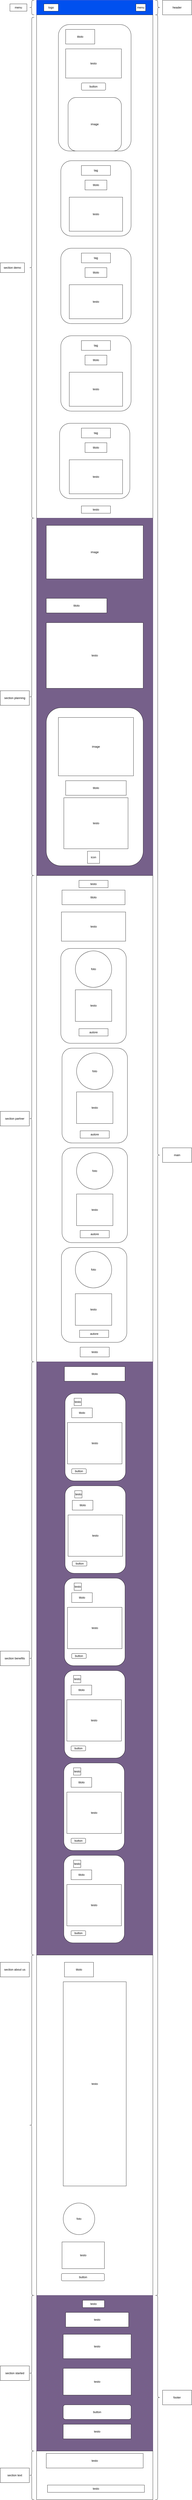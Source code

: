 <mxfile version="16.6.1" type="device"><diagram id="JHOwJ7dyDT3-oNKUtU-F" name="Page-1"><mxGraphModel dx="1662" dy="762" grid="1" gridSize="10" guides="1" tooltips="1" connect="1" arrows="1" fold="1" page="1" pageScale="1" pageWidth="827" pageHeight="1169" math="0" shadow="0"><root><mxCell id="0"/><mxCell id="1" parent="0"/><mxCell id="su-sxDoupXEkC0bAcrIp-1" value="" style="rounded=0;whiteSpace=wrap;html=1;fillColor=#0050ef;fontColor=#ffffff;strokeColor=#001DBC;" vertex="1" parent="1"><mxGeometry x="160" y="40" width="480" height="60" as="geometry"/></mxCell><mxCell id="su-sxDoupXEkC0bAcrIp-2" value="logo" style="rounded=0;whiteSpace=wrap;html=1;" vertex="1" parent="1"><mxGeometry x="190" y="55" width="60" height="30" as="geometry"/></mxCell><mxCell id="su-sxDoupXEkC0bAcrIp-3" value="menu" style="rounded=0;whiteSpace=wrap;html=1;" vertex="1" parent="1"><mxGeometry x="570" y="55" width="40" height="30" as="geometry"/></mxCell><mxCell id="su-sxDoupXEkC0bAcrIp-6" value="" style="shape=curlyBracket;whiteSpace=wrap;html=1;rounded=1;" vertex="1" parent="1"><mxGeometry x="130" y="40" width="20" height="60" as="geometry"/></mxCell><mxCell id="su-sxDoupXEkC0bAcrIp-8" value="menu" style="rounded=0;whiteSpace=wrap;html=1;" vertex="1" parent="1"><mxGeometry x="50" y="55" width="70" height="30" as="geometry"/></mxCell><mxCell id="su-sxDoupXEkC0bAcrIp-10" value="" style="rounded=0;whiteSpace=wrap;html=1;" vertex="1" parent="1"><mxGeometry x="160" y="100" width="480" height="2070" as="geometry"/></mxCell><mxCell id="su-sxDoupXEkC0bAcrIp-11" value="" style="rounded=1;whiteSpace=wrap;html=1;" vertex="1" parent="1"><mxGeometry x="250" y="140" width="300" height="520" as="geometry"/></mxCell><mxCell id="su-sxDoupXEkC0bAcrIp-12" value="titolo&lt;br&gt;" style="rounded=0;whiteSpace=wrap;html=1;" vertex="1" parent="1"><mxGeometry x="280" y="160" width="120" height="60" as="geometry"/></mxCell><mxCell id="su-sxDoupXEkC0bAcrIp-13" value="testo" style="rounded=0;whiteSpace=wrap;html=1;" vertex="1" parent="1"><mxGeometry x="280" y="240" width="230" height="120" as="geometry"/></mxCell><mxCell id="su-sxDoupXEkC0bAcrIp-14" value="button" style="rounded=1;whiteSpace=wrap;html=1;" vertex="1" parent="1"><mxGeometry x="345" y="380" width="100" height="30" as="geometry"/></mxCell><mxCell id="su-sxDoupXEkC0bAcrIp-15" value="image" style="rounded=1;whiteSpace=wrap;html=1;" vertex="1" parent="1"><mxGeometry x="290" y="440" width="220" height="220" as="geometry"/></mxCell><mxCell id="su-sxDoupXEkC0bAcrIp-16" value="" style="shape=curlyBracket;whiteSpace=wrap;html=1;rounded=1;" vertex="1" parent="1"><mxGeometry x="130" y="110" width="20" height="2060" as="geometry"/></mxCell><mxCell id="su-sxDoupXEkC0bAcrIp-17" value="section demo" style="rounded=0;whiteSpace=wrap;html=1;" vertex="1" parent="1"><mxGeometry x="10" y="1120" width="100" height="40" as="geometry"/></mxCell><mxCell id="su-sxDoupXEkC0bAcrIp-18" value="" style="rounded=1;whiteSpace=wrap;html=1;" vertex="1" parent="1"><mxGeometry x="260" y="700" width="290" height="310" as="geometry"/></mxCell><mxCell id="su-sxDoupXEkC0bAcrIp-19" value="" style="rounded=1;whiteSpace=wrap;html=1;" vertex="1" parent="1"><mxGeometry x="260" y="1060" width="290" height="310" as="geometry"/></mxCell><mxCell id="su-sxDoupXEkC0bAcrIp-20" value="" style="rounded=1;whiteSpace=wrap;html=1;" vertex="1" parent="1"><mxGeometry x="260" y="1420" width="290" height="310" as="geometry"/></mxCell><mxCell id="su-sxDoupXEkC0bAcrIp-21" value="" style="rounded=1;whiteSpace=wrap;html=1;" vertex="1" parent="1"><mxGeometry x="255" y="1780" width="290" height="310" as="geometry"/></mxCell><mxCell id="su-sxDoupXEkC0bAcrIp-22" value="tag" style="rounded=0;whiteSpace=wrap;html=1;" vertex="1" parent="1"><mxGeometry x="345" y="720" width="120" height="40" as="geometry"/></mxCell><mxCell id="su-sxDoupXEkC0bAcrIp-23" value="tag" style="rounded=0;whiteSpace=wrap;html=1;" vertex="1" parent="1"><mxGeometry x="345" y="1440" width="120" height="40" as="geometry"/></mxCell><mxCell id="su-sxDoupXEkC0bAcrIp-24" value="tag" style="rounded=0;whiteSpace=wrap;html=1;" vertex="1" parent="1"><mxGeometry x="345" y="1800" width="120" height="40" as="geometry"/></mxCell><mxCell id="su-sxDoupXEkC0bAcrIp-25" value="tag" style="rounded=0;whiteSpace=wrap;html=1;" vertex="1" parent="1"><mxGeometry x="345" y="1080" width="120" height="40" as="geometry"/></mxCell><mxCell id="su-sxDoupXEkC0bAcrIp-26" value="titolo&lt;br&gt;" style="rounded=0;whiteSpace=wrap;html=1;" vertex="1" parent="1"><mxGeometry x="360" y="780" width="90" height="40" as="geometry"/></mxCell><mxCell id="su-sxDoupXEkC0bAcrIp-27" value="titolo&lt;br&gt;" style="rounded=0;whiteSpace=wrap;html=1;" vertex="1" parent="1"><mxGeometry x="360" y="1860" width="90" height="40" as="geometry"/></mxCell><mxCell id="su-sxDoupXEkC0bAcrIp-28" value="titolo&lt;br&gt;" style="rounded=0;whiteSpace=wrap;html=1;" vertex="1" parent="1"><mxGeometry x="360" y="1500" width="90" height="40" as="geometry"/></mxCell><mxCell id="su-sxDoupXEkC0bAcrIp-29" value="titolo&lt;br&gt;" style="rounded=0;whiteSpace=wrap;html=1;" vertex="1" parent="1"><mxGeometry x="360" y="1140" width="90" height="40" as="geometry"/></mxCell><mxCell id="su-sxDoupXEkC0bAcrIp-32" value="testo&lt;br&gt;" style="rounded=0;whiteSpace=wrap;html=1;" vertex="1" parent="1"><mxGeometry x="295" y="1930" width="220" height="140" as="geometry"/></mxCell><mxCell id="su-sxDoupXEkC0bAcrIp-33" value="testo&lt;br&gt;" style="rounded=0;whiteSpace=wrap;html=1;" vertex="1" parent="1"><mxGeometry x="295" y="850" width="220" height="140" as="geometry"/></mxCell><mxCell id="su-sxDoupXEkC0bAcrIp-34" value="testo&lt;br&gt;" style="rounded=0;whiteSpace=wrap;html=1;" vertex="1" parent="1"><mxGeometry x="295" y="1570" width="220" height="140" as="geometry"/></mxCell><mxCell id="su-sxDoupXEkC0bAcrIp-35" value="testo&lt;br&gt;" style="rounded=0;whiteSpace=wrap;html=1;" vertex="1" parent="1"><mxGeometry x="295" y="1210" width="220" height="140" as="geometry"/></mxCell><mxCell id="su-sxDoupXEkC0bAcrIp-36" value="testo&lt;br&gt;" style="rounded=0;whiteSpace=wrap;html=1;" vertex="1" parent="1"><mxGeometry x="345" y="2120" width="120" height="30" as="geometry"/></mxCell><mxCell id="su-sxDoupXEkC0bAcrIp-37" value="" style="rounded=0;whiteSpace=wrap;html=1;fillColor=#76608a;fontColor=#ffffff;strokeColor=#432D57;" vertex="1" parent="1"><mxGeometry x="160" y="2170" width="480" height="1470" as="geometry"/></mxCell><mxCell id="su-sxDoupXEkC0bAcrIp-38" value="image" style="rounded=0;whiteSpace=wrap;html=1;" vertex="1" parent="1"><mxGeometry x="200" y="2200" width="400" height="220" as="geometry"/></mxCell><mxCell id="su-sxDoupXEkC0bAcrIp-39" value="titolo&lt;br&gt;" style="rounded=0;whiteSpace=wrap;html=1;" vertex="1" parent="1"><mxGeometry x="200" y="2500" width="250" height="60" as="geometry"/></mxCell><mxCell id="su-sxDoupXEkC0bAcrIp-40" value="testo" style="rounded=0;whiteSpace=wrap;html=1;" vertex="1" parent="1"><mxGeometry x="200" y="2600" width="400" height="270" as="geometry"/></mxCell><mxCell id="su-sxDoupXEkC0bAcrIp-41" value="" style="rounded=1;whiteSpace=wrap;html=1;" vertex="1" parent="1"><mxGeometry x="200" y="2950" width="400" height="650" as="geometry"/></mxCell><mxCell id="su-sxDoupXEkC0bAcrIp-42" value="image" style="rounded=0;whiteSpace=wrap;html=1;" vertex="1" parent="1"><mxGeometry x="250" y="2990" width="310" height="240" as="geometry"/></mxCell><mxCell id="su-sxDoupXEkC0bAcrIp-44" value="titolo&lt;br&gt;" style="rounded=0;whiteSpace=wrap;html=1;" vertex="1" parent="1"><mxGeometry x="280" y="3250" width="250" height="60" as="geometry"/></mxCell><mxCell id="su-sxDoupXEkC0bAcrIp-45" value="testo" style="rounded=0;whiteSpace=wrap;html=1;" vertex="1" parent="1"><mxGeometry x="272.5" y="3320" width="265" height="210" as="geometry"/></mxCell><mxCell id="su-sxDoupXEkC0bAcrIp-46" value="" style="shape=curlyBracket;whiteSpace=wrap;html=1;rounded=1;" vertex="1" parent="1"><mxGeometry x="130" y="2170" width="20" height="1470" as="geometry"/></mxCell><mxCell id="su-sxDoupXEkC0bAcrIp-47" value="section planning" style="rounded=0;whiteSpace=wrap;html=1;" vertex="1" parent="1"><mxGeometry x="10" y="2880" width="120" height="60" as="geometry"/></mxCell><mxCell id="su-sxDoupXEkC0bAcrIp-48" value="" style="rounded=0;whiteSpace=wrap;html=1;" vertex="1" parent="1"><mxGeometry x="160" y="3640" width="480" height="2000" as="geometry"/></mxCell><mxCell id="su-sxDoupXEkC0bAcrIp-49" value="testo&lt;br&gt;" style="rounded=0;whiteSpace=wrap;html=1;" vertex="1" parent="1"><mxGeometry x="335" y="3660" width="120" height="30" as="geometry"/></mxCell><mxCell id="su-sxDoupXEkC0bAcrIp-50" value="titolo&lt;br&gt;" style="rounded=0;whiteSpace=wrap;html=1;" vertex="1" parent="1"><mxGeometry x="265" y="3700" width="260" height="60" as="geometry"/></mxCell><mxCell id="su-sxDoupXEkC0bAcrIp-51" value="testo" style="rounded=0;whiteSpace=wrap;html=1;" vertex="1" parent="1"><mxGeometry x="262.5" y="3790" width="265" height="120" as="geometry"/></mxCell><mxCell id="su-sxDoupXEkC0bAcrIp-52" value="icon" style="rounded=0;whiteSpace=wrap;html=1;" vertex="1" parent="1"><mxGeometry x="370" y="3540" width="50" height="50" as="geometry"/></mxCell><mxCell id="su-sxDoupXEkC0bAcrIp-53" value="" style="rounded=1;whiteSpace=wrap;html=1;" vertex="1" parent="1"><mxGeometry x="260" y="3940" width="270" height="390" as="geometry"/></mxCell><mxCell id="su-sxDoupXEkC0bAcrIp-54" value="foto" style="ellipse;whiteSpace=wrap;html=1;aspect=fixed;" vertex="1" parent="1"><mxGeometry x="320" y="3950" width="150" height="150" as="geometry"/></mxCell><mxCell id="su-sxDoupXEkC0bAcrIp-55" value="testo" style="rounded=0;whiteSpace=wrap;html=1;" vertex="1" parent="1"><mxGeometry x="320" y="4110" width="150" height="130" as="geometry"/></mxCell><mxCell id="su-sxDoupXEkC0bAcrIp-56" value="autore" style="rounded=0;whiteSpace=wrap;html=1;" vertex="1" parent="1"><mxGeometry x="335" y="4270" width="120" height="30" as="geometry"/></mxCell><mxCell id="su-sxDoupXEkC0bAcrIp-57" value="" style="rounded=1;whiteSpace=wrap;html=1;" vertex="1" parent="1"><mxGeometry x="265" y="4350" width="270" height="390" as="geometry"/></mxCell><mxCell id="su-sxDoupXEkC0bAcrIp-58" value="foto" style="ellipse;whiteSpace=wrap;html=1;aspect=fixed;" vertex="1" parent="1"><mxGeometry x="325" y="4370" width="150" height="150" as="geometry"/></mxCell><mxCell id="su-sxDoupXEkC0bAcrIp-59" value="testo" style="rounded=0;whiteSpace=wrap;html=1;" vertex="1" parent="1"><mxGeometry x="325" y="4530" width="150" height="130" as="geometry"/></mxCell><mxCell id="su-sxDoupXEkC0bAcrIp-60" value="autore" style="rounded=0;whiteSpace=wrap;html=1;" vertex="1" parent="1"><mxGeometry x="340" y="4690" width="120" height="30" as="geometry"/></mxCell><mxCell id="su-sxDoupXEkC0bAcrIp-61" value="" style="rounded=1;whiteSpace=wrap;html=1;" vertex="1" parent="1"><mxGeometry x="265" y="4760" width="270" height="390" as="geometry"/></mxCell><mxCell id="su-sxDoupXEkC0bAcrIp-62" value="foto" style="ellipse;whiteSpace=wrap;html=1;aspect=fixed;" vertex="1" parent="1"><mxGeometry x="325" y="4780" width="150" height="150" as="geometry"/></mxCell><mxCell id="su-sxDoupXEkC0bAcrIp-63" value="testo" style="rounded=0;whiteSpace=wrap;html=1;" vertex="1" parent="1"><mxGeometry x="325" y="4950" width="150" height="130" as="geometry"/></mxCell><mxCell id="su-sxDoupXEkC0bAcrIp-64" value="autore" style="rounded=0;whiteSpace=wrap;html=1;" vertex="1" parent="1"><mxGeometry x="340" y="5100" width="120" height="30" as="geometry"/></mxCell><mxCell id="su-sxDoupXEkC0bAcrIp-65" value="" style="rounded=1;whiteSpace=wrap;html=1;" vertex="1" parent="1"><mxGeometry x="262.5" y="5170" width="270" height="390" as="geometry"/></mxCell><mxCell id="su-sxDoupXEkC0bAcrIp-66" value="foto" style="ellipse;whiteSpace=wrap;html=1;aspect=fixed;" vertex="1" parent="1"><mxGeometry x="320" y="5186" width="150" height="150" as="geometry"/></mxCell><mxCell id="su-sxDoupXEkC0bAcrIp-67" value="testo" style="rounded=0;whiteSpace=wrap;html=1;" vertex="1" parent="1"><mxGeometry x="320" y="5360" width="150" height="130" as="geometry"/></mxCell><mxCell id="su-sxDoupXEkC0bAcrIp-68" value="autore" style="rounded=0;whiteSpace=wrap;html=1;" vertex="1" parent="1"><mxGeometry x="337.5" y="5510" width="120" height="30" as="geometry"/></mxCell><mxCell id="su-sxDoupXEkC0bAcrIp-69" value="testo" style="rounded=0;whiteSpace=wrap;html=1;" vertex="1" parent="1"><mxGeometry x="340" y="5580" width="120" height="40" as="geometry"/></mxCell><mxCell id="su-sxDoupXEkC0bAcrIp-70" value="" style="rounded=0;whiteSpace=wrap;html=1;fillColor=#76608a;fontColor=#ffffff;strokeColor=#432D57;" vertex="1" parent="1"><mxGeometry x="160" y="5640" width="480" height="2440" as="geometry"/></mxCell><mxCell id="su-sxDoupXEkC0bAcrIp-71" value="titolo&lt;br&gt;" style="rounded=0;whiteSpace=wrap;html=1;" vertex="1" parent="1"><mxGeometry x="275" y="5660" width="250" height="60" as="geometry"/></mxCell><mxCell id="su-sxDoupXEkC0bAcrIp-72" value="" style="shape=curlyBracket;whiteSpace=wrap;html=1;rounded=1;" vertex="1" parent="1"><mxGeometry x="130" y="3640" width="20" height="2000" as="geometry"/></mxCell><mxCell id="su-sxDoupXEkC0bAcrIp-73" value="section partner" style="rounded=0;whiteSpace=wrap;html=1;" vertex="1" parent="1"><mxGeometry x="10" y="4610" width="120" height="60" as="geometry"/></mxCell><mxCell id="su-sxDoupXEkC0bAcrIp-74" value="" style="shape=curlyBracket;whiteSpace=wrap;html=1;rounded=1;" vertex="1" parent="1"><mxGeometry x="130" y="5640" width="20" height="2440" as="geometry"/></mxCell><mxCell id="su-sxDoupXEkC0bAcrIp-75" value="section benefits" style="rounded=0;whiteSpace=wrap;html=1;" vertex="1" parent="1"><mxGeometry x="10" y="6830" width="120" height="60" as="geometry"/></mxCell><mxCell id="su-sxDoupXEkC0bAcrIp-76" value="" style="rounded=1;whiteSpace=wrap;html=1;" vertex="1" parent="1"><mxGeometry x="277.5" y="5770" width="250" height="360" as="geometry"/></mxCell><mxCell id="su-sxDoupXEkC0bAcrIp-77" value="testo" style="rounded=0;whiteSpace=wrap;html=1;" vertex="1" parent="1"><mxGeometry x="315" y="5790" width="30" height="30" as="geometry"/></mxCell><mxCell id="su-sxDoupXEkC0bAcrIp-78" value="titolo" style="rounded=0;whiteSpace=wrap;html=1;" vertex="1" parent="1"><mxGeometry x="305" y="5830" width="85" height="40" as="geometry"/></mxCell><mxCell id="su-sxDoupXEkC0bAcrIp-79" value="testo" style="rounded=0;whiteSpace=wrap;html=1;" vertex="1" parent="1"><mxGeometry x="287.5" y="5890" width="225" height="170" as="geometry"/></mxCell><mxCell id="su-sxDoupXEkC0bAcrIp-80" value="button" style="rounded=1;whiteSpace=wrap;html=1;" vertex="1" parent="1"><mxGeometry x="305" y="6080" width="60" height="20" as="geometry"/></mxCell><mxCell id="su-sxDoupXEkC0bAcrIp-81" value="" style="rounded=1;whiteSpace=wrap;html=1;" vertex="1" parent="1"><mxGeometry x="277.5" y="6150" width="250" height="360" as="geometry"/></mxCell><mxCell id="su-sxDoupXEkC0bAcrIp-82" value="" style="rounded=1;whiteSpace=wrap;html=1;" vertex="1" parent="1"><mxGeometry x="275" y="6530" width="250" height="360" as="geometry"/></mxCell><mxCell id="su-sxDoupXEkC0bAcrIp-83" value="" style="rounded=1;whiteSpace=wrap;html=1;" vertex="1" parent="1"><mxGeometry x="275" y="6910" width="250" height="360" as="geometry"/></mxCell><mxCell id="su-sxDoupXEkC0bAcrIp-84" value="" style="rounded=1;whiteSpace=wrap;html=1;" vertex="1" parent="1"><mxGeometry x="272.5" y="7290" width="250" height="360" as="geometry"/></mxCell><mxCell id="su-sxDoupXEkC0bAcrIp-85" value="" style="rounded=1;whiteSpace=wrap;html=1;" vertex="1" parent="1"><mxGeometry x="272.5" y="7670" width="250" height="360" as="geometry"/></mxCell><mxCell id="su-sxDoupXEkC0bAcrIp-87" value="testo" style="rounded=0;whiteSpace=wrap;html=1;" vertex="1" parent="1"><mxGeometry x="317.5" y="6170" width="30" height="30" as="geometry"/></mxCell><mxCell id="su-sxDoupXEkC0bAcrIp-88" value="titolo" style="rounded=0;whiteSpace=wrap;html=1;" vertex="1" parent="1"><mxGeometry x="307.5" y="6210" width="85" height="40" as="geometry"/></mxCell><mxCell id="su-sxDoupXEkC0bAcrIp-89" value="testo" style="rounded=0;whiteSpace=wrap;html=1;" vertex="1" parent="1"><mxGeometry x="290" y="6270" width="225" height="170" as="geometry"/></mxCell><mxCell id="su-sxDoupXEkC0bAcrIp-90" value="button" style="rounded=1;whiteSpace=wrap;html=1;" vertex="1" parent="1"><mxGeometry x="307.5" y="6460" width="60" height="20" as="geometry"/></mxCell><mxCell id="su-sxDoupXEkC0bAcrIp-92" value="testo" style="rounded=0;whiteSpace=wrap;html=1;" vertex="1" parent="1"><mxGeometry x="315" y="6550" width="30" height="30" as="geometry"/></mxCell><mxCell id="su-sxDoupXEkC0bAcrIp-93" value="titolo" style="rounded=0;whiteSpace=wrap;html=1;" vertex="1" parent="1"><mxGeometry x="305" y="6590" width="85" height="40" as="geometry"/></mxCell><mxCell id="su-sxDoupXEkC0bAcrIp-94" value="testo" style="rounded=0;whiteSpace=wrap;html=1;" vertex="1" parent="1"><mxGeometry x="287.5" y="6650" width="225" height="170" as="geometry"/></mxCell><mxCell id="su-sxDoupXEkC0bAcrIp-95" value="button" style="rounded=1;whiteSpace=wrap;html=1;" vertex="1" parent="1"><mxGeometry x="305" y="6840" width="60" height="20" as="geometry"/></mxCell><mxCell id="su-sxDoupXEkC0bAcrIp-97" value="testo" style="rounded=0;whiteSpace=wrap;html=1;" vertex="1" parent="1"><mxGeometry x="312.5" y="6930" width="30" height="30" as="geometry"/></mxCell><mxCell id="su-sxDoupXEkC0bAcrIp-98" value="titolo" style="rounded=0;whiteSpace=wrap;html=1;" vertex="1" parent="1"><mxGeometry x="302.5" y="6970" width="85" height="40" as="geometry"/></mxCell><mxCell id="su-sxDoupXEkC0bAcrIp-99" value="testo" style="rounded=0;whiteSpace=wrap;html=1;" vertex="1" parent="1"><mxGeometry x="285" y="7030" width="225" height="170" as="geometry"/></mxCell><mxCell id="su-sxDoupXEkC0bAcrIp-100" value="button" style="rounded=1;whiteSpace=wrap;html=1;" vertex="1" parent="1"><mxGeometry x="302.5" y="7220" width="60" height="20" as="geometry"/></mxCell><mxCell id="su-sxDoupXEkC0bAcrIp-102" value="testo" style="rounded=0;whiteSpace=wrap;html=1;" vertex="1" parent="1"><mxGeometry x="312.5" y="7310" width="30" height="30" as="geometry"/></mxCell><mxCell id="su-sxDoupXEkC0bAcrIp-103" value="titolo" style="rounded=0;whiteSpace=wrap;html=1;" vertex="1" parent="1"><mxGeometry x="302.5" y="7350" width="85" height="40" as="geometry"/></mxCell><mxCell id="su-sxDoupXEkC0bAcrIp-104" value="testo" style="rounded=0;whiteSpace=wrap;html=1;" vertex="1" parent="1"><mxGeometry x="285" y="7410" width="225" height="170" as="geometry"/></mxCell><mxCell id="su-sxDoupXEkC0bAcrIp-105" value="button" style="rounded=1;whiteSpace=wrap;html=1;" vertex="1" parent="1"><mxGeometry x="302.5" y="7600" width="60" height="20" as="geometry"/></mxCell><mxCell id="su-sxDoupXEkC0bAcrIp-107" value="testo" style="rounded=0;whiteSpace=wrap;html=1;" vertex="1" parent="1"><mxGeometry x="312.5" y="7690" width="30" height="30" as="geometry"/></mxCell><mxCell id="su-sxDoupXEkC0bAcrIp-108" value="titolo" style="rounded=0;whiteSpace=wrap;html=1;" vertex="1" parent="1"><mxGeometry x="302.5" y="7730" width="85" height="40" as="geometry"/></mxCell><mxCell id="su-sxDoupXEkC0bAcrIp-109" value="testo" style="rounded=0;whiteSpace=wrap;html=1;" vertex="1" parent="1"><mxGeometry x="285" y="7790" width="225" height="170" as="geometry"/></mxCell><mxCell id="su-sxDoupXEkC0bAcrIp-110" value="button" style="rounded=1;whiteSpace=wrap;html=1;" vertex="1" parent="1"><mxGeometry x="302.5" y="7980" width="60" height="20" as="geometry"/></mxCell><mxCell id="su-sxDoupXEkC0bAcrIp-111" value="" style="rounded=0;whiteSpace=wrap;html=1;" vertex="1" parent="1"><mxGeometry x="160" y="8080" width="480" height="1400" as="geometry"/></mxCell><mxCell id="su-sxDoupXEkC0bAcrIp-112" value="" style="shape=curlyBracket;whiteSpace=wrap;html=1;rounded=1;" vertex="1" parent="1"><mxGeometry x="130" y="8080" width="20" height="1400" as="geometry"/></mxCell><mxCell id="su-sxDoupXEkC0bAcrIp-113" value="section about us" style="rounded=0;whiteSpace=wrap;html=1;" vertex="1" parent="1"><mxGeometry x="10" y="8110" width="120" height="60" as="geometry"/></mxCell><mxCell id="su-sxDoupXEkC0bAcrIp-114" value="titolo" style="rounded=0;whiteSpace=wrap;html=1;" vertex="1" parent="1"><mxGeometry x="275" y="8110" width="120" height="60" as="geometry"/></mxCell><mxCell id="su-sxDoupXEkC0bAcrIp-115" value="testo" style="rounded=0;whiteSpace=wrap;html=1;" vertex="1" parent="1"><mxGeometry x="270" y="8190" width="260" height="840" as="geometry"/></mxCell><mxCell id="su-sxDoupXEkC0bAcrIp-116" value="foto" style="ellipse;whiteSpace=wrap;html=1;aspect=fixed;" vertex="1" parent="1"><mxGeometry x="270" y="9100" width="130" height="130" as="geometry"/></mxCell><mxCell id="su-sxDoupXEkC0bAcrIp-117" value="testo" style="rounded=0;whiteSpace=wrap;html=1;" vertex="1" parent="1"><mxGeometry x="265" y="9260" width="175" height="110" as="geometry"/></mxCell><mxCell id="su-sxDoupXEkC0bAcrIp-118" value="button" style="rounded=1;whiteSpace=wrap;html=1;" vertex="1" parent="1"><mxGeometry x="262.5" y="9390" width="177.5" height="30" as="geometry"/></mxCell><mxCell id="su-sxDoupXEkC0bAcrIp-119" value="" style="rounded=0;whiteSpace=wrap;html=1;fillColor=#76608a;fontColor=#ffffff;strokeColor=#432D57;" vertex="1" parent="1"><mxGeometry x="160" y="9480" width="480" height="640" as="geometry"/></mxCell><mxCell id="su-sxDoupXEkC0bAcrIp-121" value="testo" style="rounded=0;whiteSpace=wrap;html=1;" vertex="1" parent="1"><mxGeometry x="350" y="9500" width="90" height="30" as="geometry"/></mxCell><mxCell id="su-sxDoupXEkC0bAcrIp-122" value="testo" style="rounded=0;whiteSpace=wrap;html=1;" vertex="1" parent="1"><mxGeometry x="280" y="9550" width="260" height="60" as="geometry"/></mxCell><mxCell id="su-sxDoupXEkC0bAcrIp-123" value="testo" style="rounded=0;whiteSpace=wrap;html=1;" vertex="1" parent="1"><mxGeometry x="270" y="9640" width="280" height="100" as="geometry"/></mxCell><mxCell id="su-sxDoupXEkC0bAcrIp-124" value="testo" style="rounded=0;whiteSpace=wrap;html=1;" vertex="1" parent="1"><mxGeometry x="270" y="9780" width="280" height="110" as="geometry"/></mxCell><mxCell id="su-sxDoupXEkC0bAcrIp-125" value="button" style="rounded=1;whiteSpace=wrap;html=1;" vertex="1" parent="1"><mxGeometry x="270" y="9930" width="280" height="60" as="geometry"/></mxCell><mxCell id="su-sxDoupXEkC0bAcrIp-126" value="testo" style="rounded=0;whiteSpace=wrap;html=1;" vertex="1" parent="1"><mxGeometry x="270" y="10010" width="280" height="60" as="geometry"/></mxCell><mxCell id="su-sxDoupXEkC0bAcrIp-127" value="" style="shape=curlyBracket;whiteSpace=wrap;html=1;rounded=1;" vertex="1" parent="1"><mxGeometry x="130" y="9480" width="20" height="640" as="geometry"/></mxCell><mxCell id="su-sxDoupXEkC0bAcrIp-128" value="section started" style="rounded=0;whiteSpace=wrap;html=1;" vertex="1" parent="1"><mxGeometry x="10" y="9770" width="120" height="60" as="geometry"/></mxCell><mxCell id="su-sxDoupXEkC0bAcrIp-129" value="" style="rounded=0;whiteSpace=wrap;html=1;" vertex="1" parent="1"><mxGeometry x="160" y="10120" width="480" height="200" as="geometry"/></mxCell><mxCell id="su-sxDoupXEkC0bAcrIp-130" value="testo" style="rounded=0;whiteSpace=wrap;html=1;" vertex="1" parent="1"><mxGeometry x="200" y="10130" width="400" height="60" as="geometry"/></mxCell><mxCell id="su-sxDoupXEkC0bAcrIp-131" value="testo" style="rounded=0;whiteSpace=wrap;html=1;" vertex="1" parent="1"><mxGeometry x="205" y="10260" width="400" height="30" as="geometry"/></mxCell><mxCell id="su-sxDoupXEkC0bAcrIp-132" value="" style="shape=curlyBracket;whiteSpace=wrap;html=1;rounded=1;" vertex="1" parent="1"><mxGeometry x="130" y="10120" width="20" height="200" as="geometry"/></mxCell><mxCell id="su-sxDoupXEkC0bAcrIp-133" value="section text" style="rounded=0;whiteSpace=wrap;html=1;" vertex="1" parent="1"><mxGeometry x="10" y="10190" width="120" height="60" as="geometry"/></mxCell><mxCell id="su-sxDoupXEkC0bAcrIp-134" value="" style="shape=curlyBracket;whiteSpace=wrap;html=1;rounded=1;flipH=1;" vertex="1" parent="1"><mxGeometry x="650" y="9480" width="20" height="840" as="geometry"/></mxCell><mxCell id="su-sxDoupXEkC0bAcrIp-135" value="footer" style="rounded=0;whiteSpace=wrap;html=1;" vertex="1" parent="1"><mxGeometry x="680" y="9870" width="120" height="60" as="geometry"/></mxCell><mxCell id="su-sxDoupXEkC0bAcrIp-136" value="" style="shape=curlyBracket;whiteSpace=wrap;html=1;rounded=1;flipH=1;" vertex="1" parent="1"><mxGeometry x="650" y="100" width="20" height="9380" as="geometry"/></mxCell><mxCell id="su-sxDoupXEkC0bAcrIp-137" value="main" style="rounded=0;whiteSpace=wrap;html=1;" vertex="1" parent="1"><mxGeometry x="680" y="4760" width="120" height="60" as="geometry"/></mxCell><mxCell id="su-sxDoupXEkC0bAcrIp-138" value="" style="shape=curlyBracket;whiteSpace=wrap;html=1;rounded=1;flipH=1;" vertex="1" parent="1"><mxGeometry x="650" y="40" width="20" height="60" as="geometry"/></mxCell><mxCell id="su-sxDoupXEkC0bAcrIp-139" value="header" style="rounded=0;whiteSpace=wrap;html=1;" vertex="1" parent="1"><mxGeometry x="680" y="40" width="120" height="60" as="geometry"/></mxCell></root></mxGraphModel></diagram></mxfile>